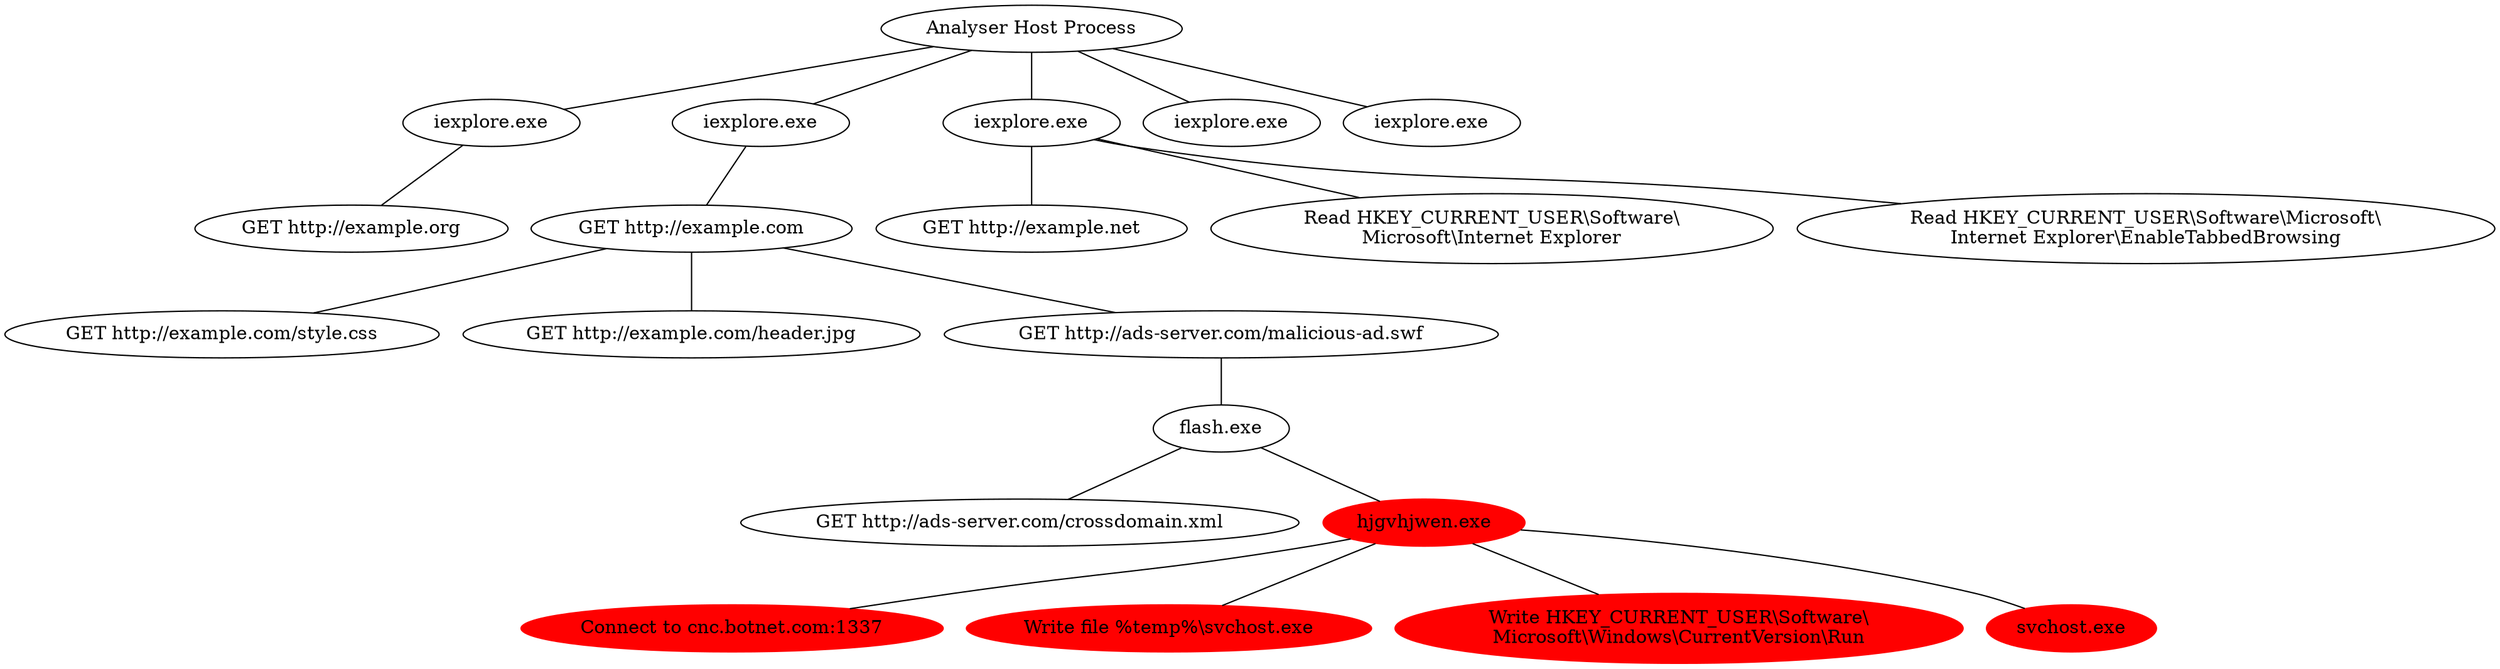 graph G {

	#rankdir="LR";

	root=root;

	root [label="Analyser Host Process"];

	IETab1 [label="iexplore.exe"];
	IETab2 [label="iexplore.exe"];
	IETab3 [label="iexplore.exe"];
	IETab4 [label="iexplore.exe"];
	IETab5 [label="iexplore.exe"];


	root -- IETab1
	root -- IETab2
	root -- IETab3
	root -- IETab4
	root -- IETab5

	IETab1 -- "GET http://example.org"
	IETab2 -- "GET http://example.com"
	IETab3 -- "GET http://example.net"

	IETab3 -- "Read HKEY_CURRENT_USER\\Software\\\nMicrosoft\\Internet Explorer"
	IETab3 -- "Read HKEY_CURRENT_USER\\Software\\Microsoft\\\nInternet Explorer\\EnableTabbedBrowsing"

	"GET http://example.com" -- "GET http://example.com/style.css"
	"GET http://example.com" -- "GET http://example.com/header.jpg"
	#"GET http://example.com" -- "GET http://example.com/menu.js"
	"GET http://example.com" -- "GET http://ads-server.com/malicious-ad.swf"

	"GET http://ads-server.com/malicious-ad.swf" -- "flash.exe"
	"flash.exe" -- "GET http://ads-server.com/crossdomain.xml"

	"flash.exe" -- "hjgvhjwen.exe"

	"hjgvhjwen.exe" [color=red,style=filled];
	"Connect to cnc.botnet.com:1337" [color=red,style=filled];
	"Write file %temp%\\svchost.exe" [color=red,style=filled];
	"Write HKEY_CURRENT_USER\\Software\\\nMicrosoft\\Windows\\CurrentVersion\\Run" [color=red,style=filled];
	"svchost.exe" [color=red,style=filled];

	"hjgvhjwen.exe" -- "Connect to cnc.botnet.com:1337"

	"hjgvhjwen.exe" -- "Write file %temp%\\svchost.exe"
	"hjgvhjwen.exe" -- "Write HKEY_CURRENT_USER\\Software\\\nMicrosoft\\Windows\\CurrentVersion\\Run"

	"hjgvhjwen.exe" -- "svchost.exe"
}